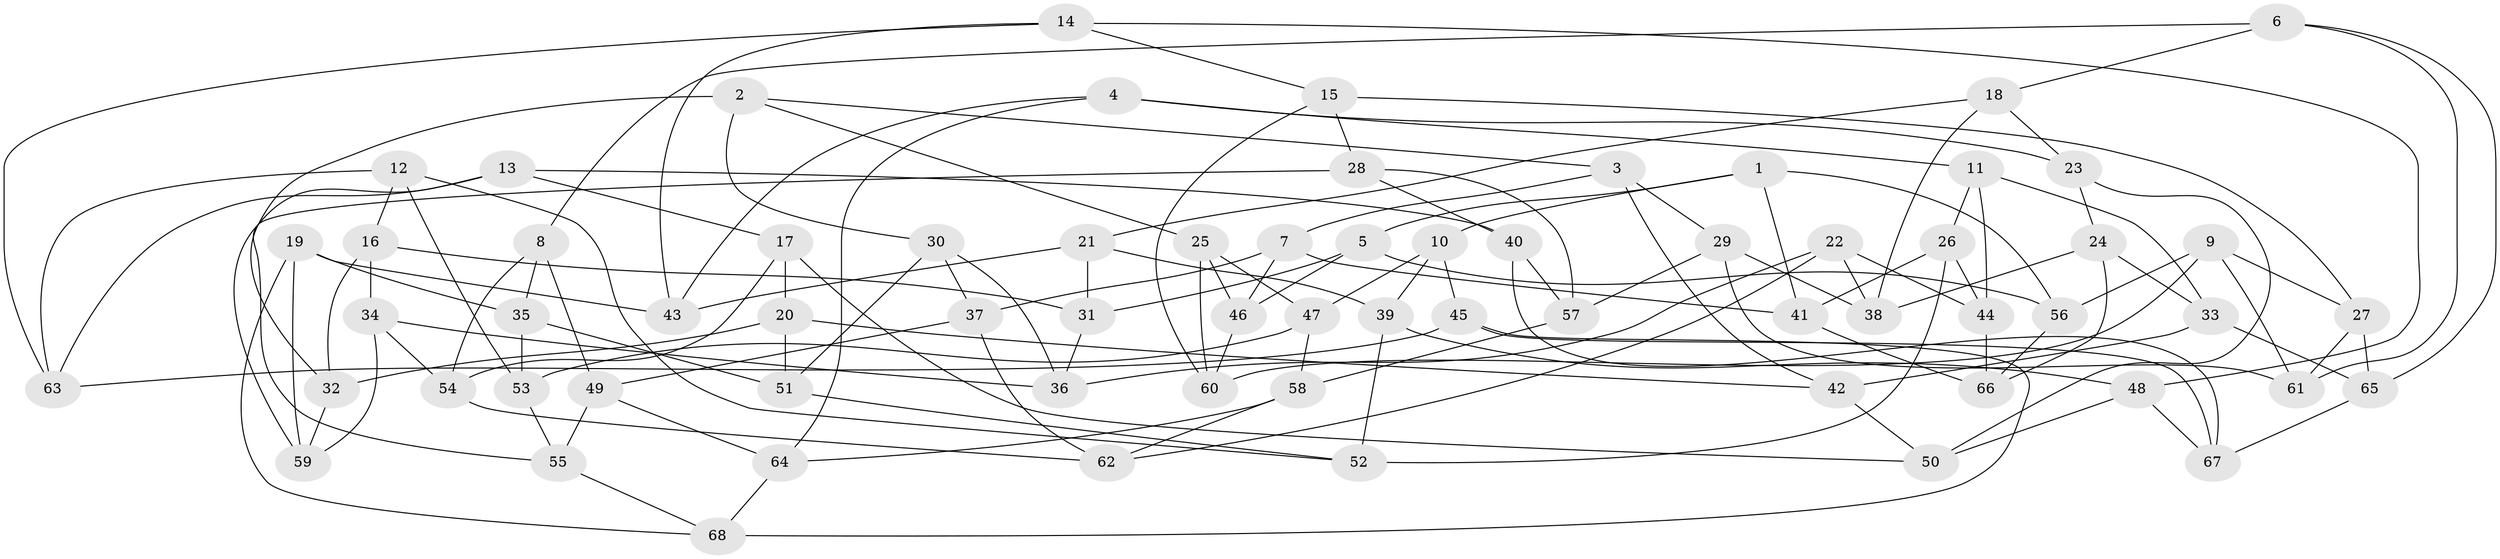 // coarse degree distribution, {3: 0.0851063829787234, 4: 0.7446808510638298, 5: 0.10638297872340426, 11: 0.02127659574468085, 8: 0.0425531914893617}
// Generated by graph-tools (version 1.1) at 2025/00/03/04/25 22:00:58]
// undirected, 68 vertices, 136 edges
graph export_dot {
graph [start="1"]
  node [color=gray90,style=filled];
  1;
  2;
  3;
  4;
  5;
  6;
  7;
  8;
  9;
  10;
  11;
  12;
  13;
  14;
  15;
  16;
  17;
  18;
  19;
  20;
  21;
  22;
  23;
  24;
  25;
  26;
  27;
  28;
  29;
  30;
  31;
  32;
  33;
  34;
  35;
  36;
  37;
  38;
  39;
  40;
  41;
  42;
  43;
  44;
  45;
  46;
  47;
  48;
  49;
  50;
  51;
  52;
  53;
  54;
  55;
  56;
  57;
  58;
  59;
  60;
  61;
  62;
  63;
  64;
  65;
  66;
  67;
  68;
  1 -- 41;
  1 -- 5;
  1 -- 10;
  1 -- 56;
  2 -- 30;
  2 -- 25;
  2 -- 32;
  2 -- 3;
  3 -- 29;
  3 -- 7;
  3 -- 42;
  4 -- 64;
  4 -- 43;
  4 -- 11;
  4 -- 23;
  5 -- 31;
  5 -- 46;
  5 -- 56;
  6 -- 65;
  6 -- 8;
  6 -- 18;
  6 -- 61;
  7 -- 37;
  7 -- 46;
  7 -- 41;
  8 -- 35;
  8 -- 49;
  8 -- 54;
  9 -- 60;
  9 -- 56;
  9 -- 61;
  9 -- 27;
  10 -- 45;
  10 -- 47;
  10 -- 39;
  11 -- 33;
  11 -- 26;
  11 -- 44;
  12 -- 52;
  12 -- 16;
  12 -- 63;
  12 -- 53;
  13 -- 55;
  13 -- 63;
  13 -- 17;
  13 -- 40;
  14 -- 63;
  14 -- 48;
  14 -- 15;
  14 -- 43;
  15 -- 27;
  15 -- 28;
  15 -- 60;
  16 -- 31;
  16 -- 34;
  16 -- 32;
  17 -- 20;
  17 -- 54;
  17 -- 50;
  18 -- 38;
  18 -- 21;
  18 -- 23;
  19 -- 59;
  19 -- 43;
  19 -- 35;
  19 -- 68;
  20 -- 32;
  20 -- 42;
  20 -- 51;
  21 -- 39;
  21 -- 31;
  21 -- 43;
  22 -- 38;
  22 -- 44;
  22 -- 36;
  22 -- 62;
  23 -- 24;
  23 -- 50;
  24 -- 33;
  24 -- 38;
  24 -- 66;
  25 -- 46;
  25 -- 60;
  25 -- 47;
  26 -- 44;
  26 -- 52;
  26 -- 41;
  27 -- 61;
  27 -- 65;
  28 -- 57;
  28 -- 40;
  28 -- 59;
  29 -- 57;
  29 -- 61;
  29 -- 38;
  30 -- 51;
  30 -- 36;
  30 -- 37;
  31 -- 36;
  32 -- 59;
  33 -- 65;
  33 -- 42;
  34 -- 36;
  34 -- 54;
  34 -- 59;
  35 -- 53;
  35 -- 51;
  37 -- 62;
  37 -- 49;
  39 -- 52;
  39 -- 48;
  40 -- 67;
  40 -- 57;
  41 -- 66;
  42 -- 50;
  44 -- 66;
  45 -- 63;
  45 -- 67;
  45 -- 68;
  46 -- 60;
  47 -- 58;
  47 -- 53;
  48 -- 50;
  48 -- 67;
  49 -- 64;
  49 -- 55;
  51 -- 52;
  53 -- 55;
  54 -- 62;
  55 -- 68;
  56 -- 66;
  57 -- 58;
  58 -- 64;
  58 -- 62;
  64 -- 68;
  65 -- 67;
}
